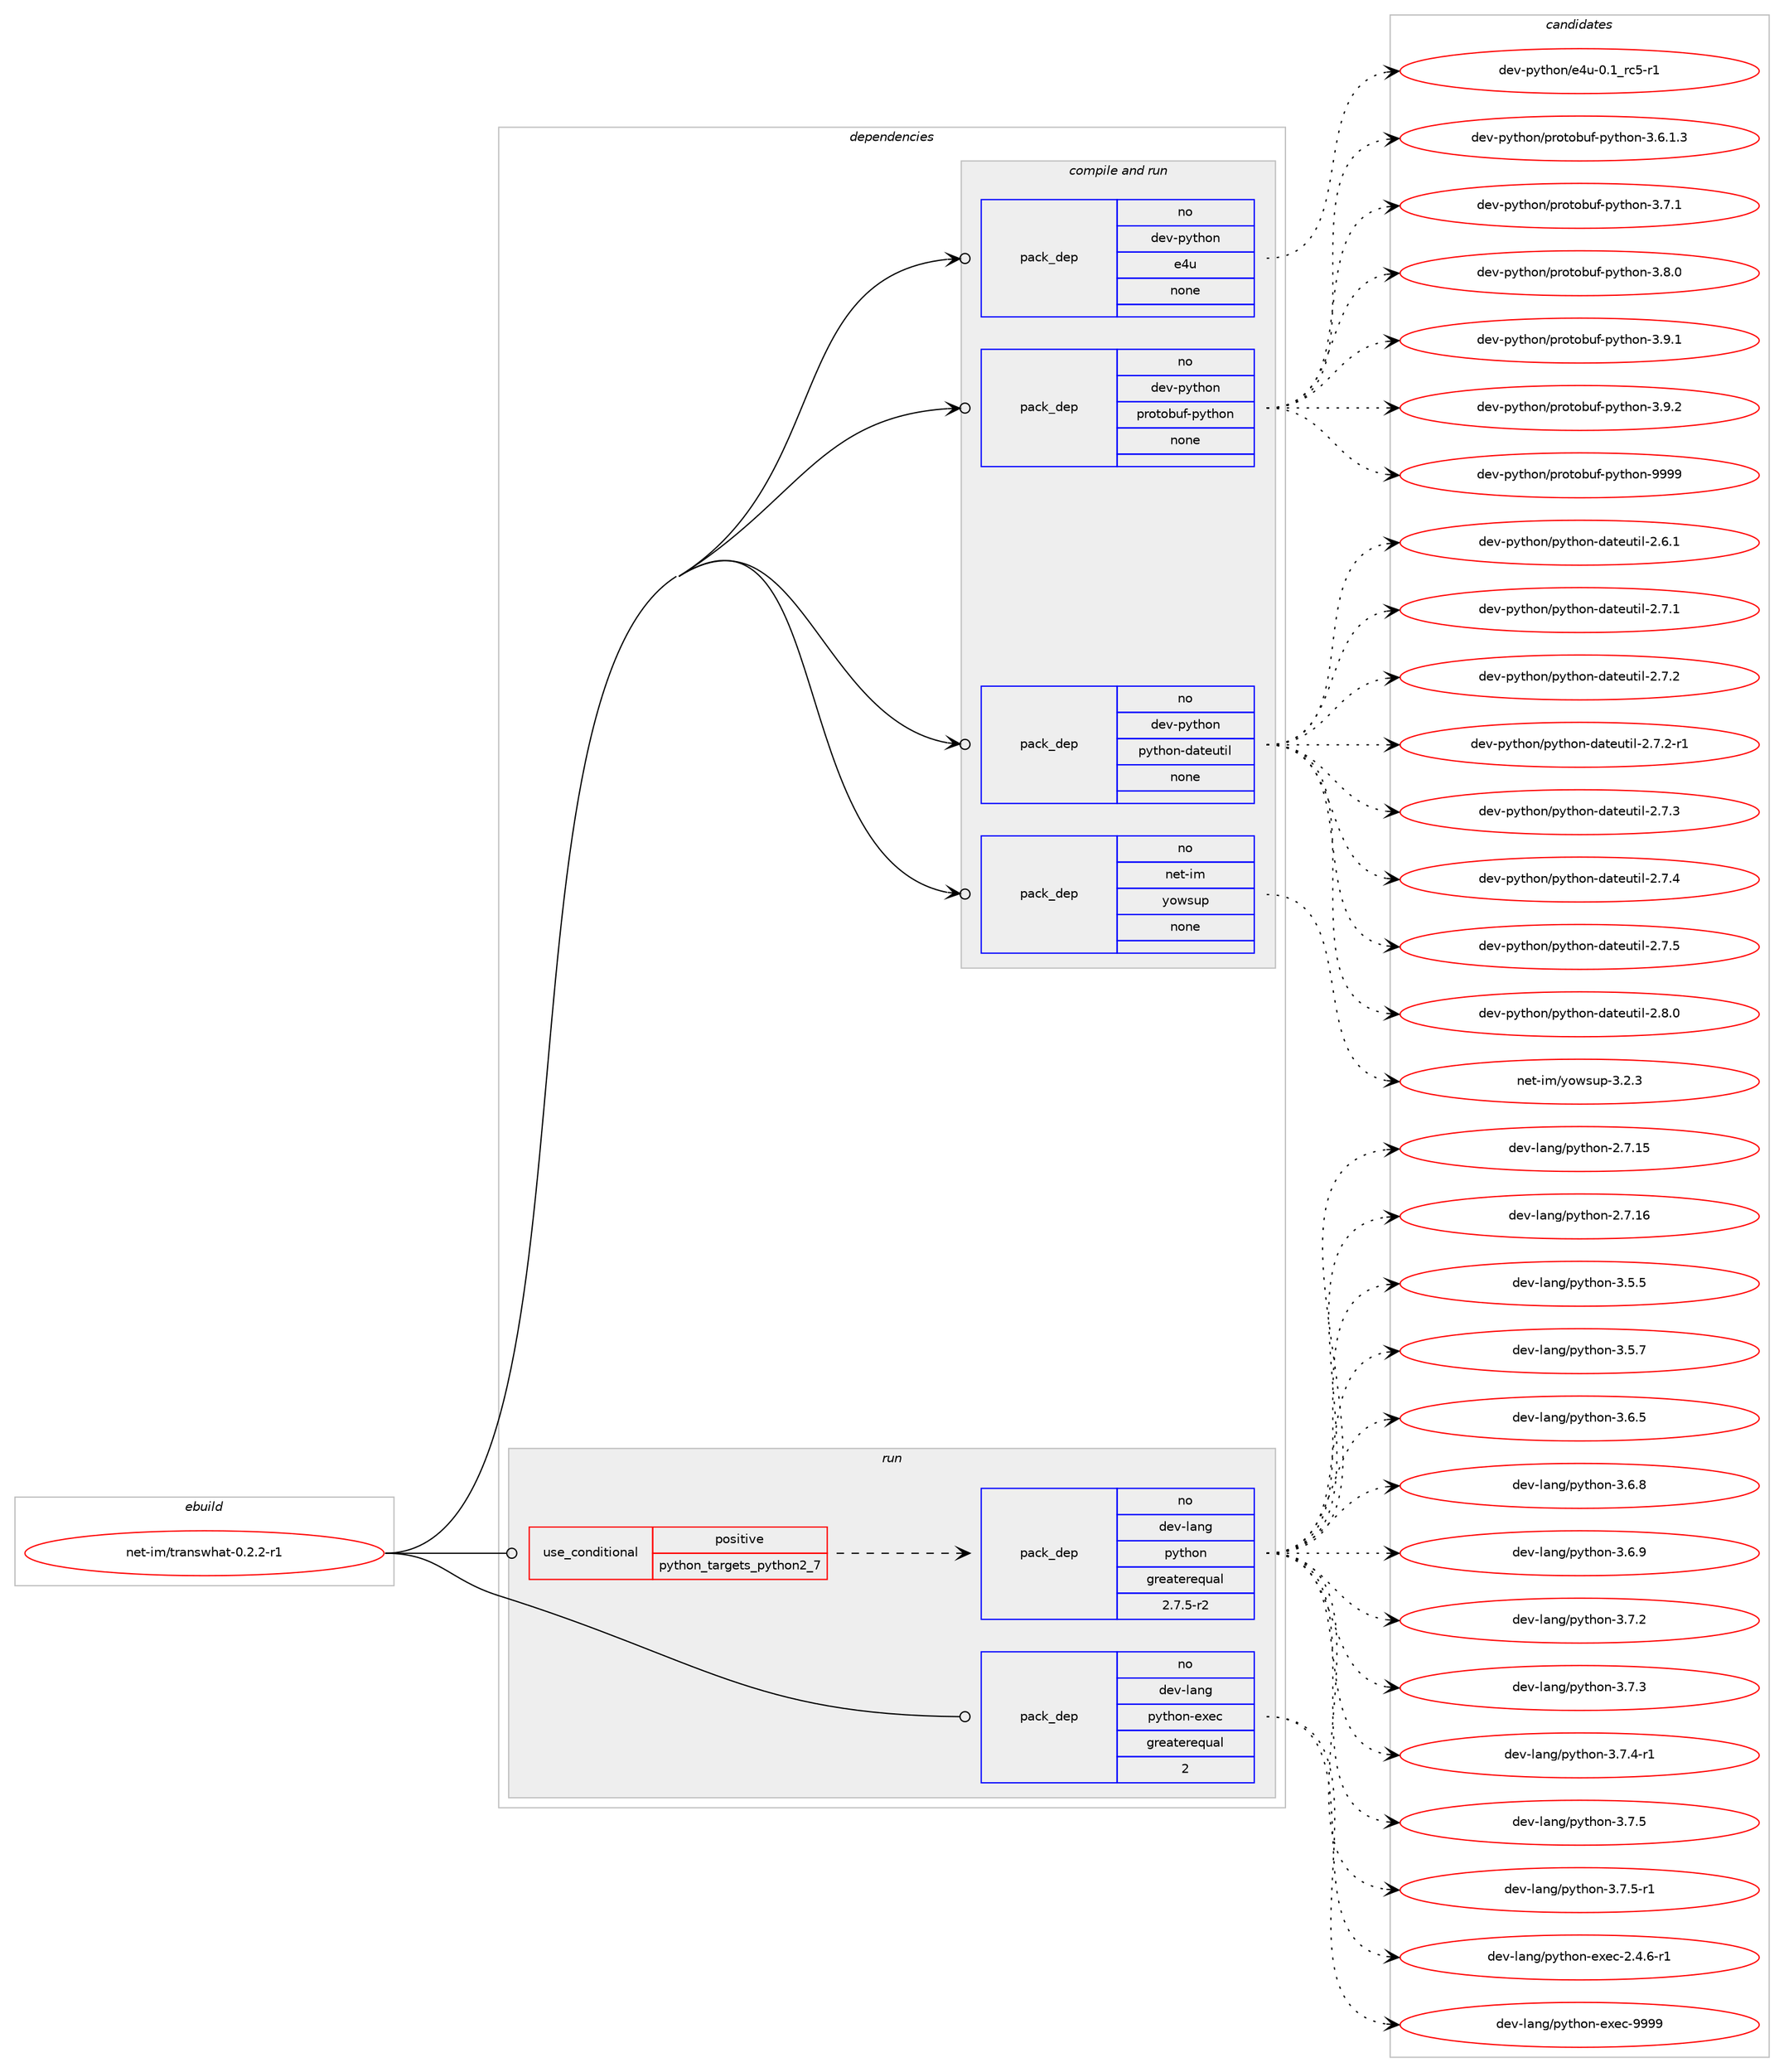 digraph prolog {

# *************
# Graph options
# *************

newrank=true;
concentrate=true;
compound=true;
graph [rankdir=LR,fontname=Helvetica,fontsize=10,ranksep=1.5];#, ranksep=2.5, nodesep=0.2];
edge  [arrowhead=vee];
node  [fontname=Helvetica,fontsize=10];

# **********
# The ebuild
# **********

subgraph cluster_leftcol {
color=gray;
rank=same;
label=<<i>ebuild</i>>;
id [label="net-im/transwhat-0.2.2-r1", color=red, width=4, href="../net-im/transwhat-0.2.2-r1.svg"];
}

# ****************
# The dependencies
# ****************

subgraph cluster_midcol {
color=gray;
label=<<i>dependencies</i>>;
subgraph cluster_compile {
fillcolor="#eeeeee";
style=filled;
label=<<i>compile</i>>;
}
subgraph cluster_compileandrun {
fillcolor="#eeeeee";
style=filled;
label=<<i>compile and run</i>>;
subgraph pack608668 {
dependency823703 [label=<<TABLE BORDER="0" CELLBORDER="1" CELLSPACING="0" CELLPADDING="4" WIDTH="220"><TR><TD ROWSPAN="6" CELLPADDING="30">pack_dep</TD></TR><TR><TD WIDTH="110">no</TD></TR><TR><TD>dev-python</TD></TR><TR><TD>e4u</TD></TR><TR><TD>none</TD></TR><TR><TD></TD></TR></TABLE>>, shape=none, color=blue];
}
id:e -> dependency823703:w [weight=20,style="solid",arrowhead="odotvee"];
subgraph pack608669 {
dependency823704 [label=<<TABLE BORDER="0" CELLBORDER="1" CELLSPACING="0" CELLPADDING="4" WIDTH="220"><TR><TD ROWSPAN="6" CELLPADDING="30">pack_dep</TD></TR><TR><TD WIDTH="110">no</TD></TR><TR><TD>dev-python</TD></TR><TR><TD>protobuf-python</TD></TR><TR><TD>none</TD></TR><TR><TD></TD></TR></TABLE>>, shape=none, color=blue];
}
id:e -> dependency823704:w [weight=20,style="solid",arrowhead="odotvee"];
subgraph pack608670 {
dependency823705 [label=<<TABLE BORDER="0" CELLBORDER="1" CELLSPACING="0" CELLPADDING="4" WIDTH="220"><TR><TD ROWSPAN="6" CELLPADDING="30">pack_dep</TD></TR><TR><TD WIDTH="110">no</TD></TR><TR><TD>dev-python</TD></TR><TR><TD>python-dateutil</TD></TR><TR><TD>none</TD></TR><TR><TD></TD></TR></TABLE>>, shape=none, color=blue];
}
id:e -> dependency823705:w [weight=20,style="solid",arrowhead="odotvee"];
subgraph pack608671 {
dependency823706 [label=<<TABLE BORDER="0" CELLBORDER="1" CELLSPACING="0" CELLPADDING="4" WIDTH="220"><TR><TD ROWSPAN="6" CELLPADDING="30">pack_dep</TD></TR><TR><TD WIDTH="110">no</TD></TR><TR><TD>net-im</TD></TR><TR><TD>yowsup</TD></TR><TR><TD>none</TD></TR><TR><TD></TD></TR></TABLE>>, shape=none, color=blue];
}
id:e -> dependency823706:w [weight=20,style="solid",arrowhead="odotvee"];
}
subgraph cluster_run {
fillcolor="#eeeeee";
style=filled;
label=<<i>run</i>>;
subgraph cond200623 {
dependency823707 [label=<<TABLE BORDER="0" CELLBORDER="1" CELLSPACING="0" CELLPADDING="4"><TR><TD ROWSPAN="3" CELLPADDING="10">use_conditional</TD></TR><TR><TD>positive</TD></TR><TR><TD>python_targets_python2_7</TD></TR></TABLE>>, shape=none, color=red];
subgraph pack608672 {
dependency823708 [label=<<TABLE BORDER="0" CELLBORDER="1" CELLSPACING="0" CELLPADDING="4" WIDTH="220"><TR><TD ROWSPAN="6" CELLPADDING="30">pack_dep</TD></TR><TR><TD WIDTH="110">no</TD></TR><TR><TD>dev-lang</TD></TR><TR><TD>python</TD></TR><TR><TD>greaterequal</TD></TR><TR><TD>2.7.5-r2</TD></TR></TABLE>>, shape=none, color=blue];
}
dependency823707:e -> dependency823708:w [weight=20,style="dashed",arrowhead="vee"];
}
id:e -> dependency823707:w [weight=20,style="solid",arrowhead="odot"];
subgraph pack608673 {
dependency823709 [label=<<TABLE BORDER="0" CELLBORDER="1" CELLSPACING="0" CELLPADDING="4" WIDTH="220"><TR><TD ROWSPAN="6" CELLPADDING="30">pack_dep</TD></TR><TR><TD WIDTH="110">no</TD></TR><TR><TD>dev-lang</TD></TR><TR><TD>python-exec</TD></TR><TR><TD>greaterequal</TD></TR><TR><TD>2</TD></TR></TABLE>>, shape=none, color=blue];
}
id:e -> dependency823709:w [weight=20,style="solid",arrowhead="odot"];
}
}

# **************
# The candidates
# **************

subgraph cluster_choices {
rank=same;
color=gray;
label=<<i>candidates</i>>;

subgraph choice608668 {
color=black;
nodesep=1;
choice100101118451121211161041111104710152117454846499511499534511449 [label="dev-python/e4u-0.1_rc5-r1", color=red, width=4,href="../dev-python/e4u-0.1_rc5-r1.svg"];
dependency823703:e -> choice100101118451121211161041111104710152117454846499511499534511449:w [style=dotted,weight="100"];
}
subgraph choice608669 {
color=black;
nodesep=1;
choice100101118451121211161041111104711211411111611198117102451121211161041111104551465446494651 [label="dev-python/protobuf-python-3.6.1.3", color=red, width=4,href="../dev-python/protobuf-python-3.6.1.3.svg"];
choice10010111845112121116104111110471121141111161119811710245112121116104111110455146554649 [label="dev-python/protobuf-python-3.7.1", color=red, width=4,href="../dev-python/protobuf-python-3.7.1.svg"];
choice10010111845112121116104111110471121141111161119811710245112121116104111110455146564648 [label="dev-python/protobuf-python-3.8.0", color=red, width=4,href="../dev-python/protobuf-python-3.8.0.svg"];
choice10010111845112121116104111110471121141111161119811710245112121116104111110455146574649 [label="dev-python/protobuf-python-3.9.1", color=red, width=4,href="../dev-python/protobuf-python-3.9.1.svg"];
choice10010111845112121116104111110471121141111161119811710245112121116104111110455146574650 [label="dev-python/protobuf-python-3.9.2", color=red, width=4,href="../dev-python/protobuf-python-3.9.2.svg"];
choice100101118451121211161041111104711211411111611198117102451121211161041111104557575757 [label="dev-python/protobuf-python-9999", color=red, width=4,href="../dev-python/protobuf-python-9999.svg"];
dependency823704:e -> choice100101118451121211161041111104711211411111611198117102451121211161041111104551465446494651:w [style=dotted,weight="100"];
dependency823704:e -> choice10010111845112121116104111110471121141111161119811710245112121116104111110455146554649:w [style=dotted,weight="100"];
dependency823704:e -> choice10010111845112121116104111110471121141111161119811710245112121116104111110455146564648:w [style=dotted,weight="100"];
dependency823704:e -> choice10010111845112121116104111110471121141111161119811710245112121116104111110455146574649:w [style=dotted,weight="100"];
dependency823704:e -> choice10010111845112121116104111110471121141111161119811710245112121116104111110455146574650:w [style=dotted,weight="100"];
dependency823704:e -> choice100101118451121211161041111104711211411111611198117102451121211161041111104557575757:w [style=dotted,weight="100"];
}
subgraph choice608670 {
color=black;
nodesep=1;
choice10010111845112121116104111110471121211161041111104510097116101117116105108455046544649 [label="dev-python/python-dateutil-2.6.1", color=red, width=4,href="../dev-python/python-dateutil-2.6.1.svg"];
choice10010111845112121116104111110471121211161041111104510097116101117116105108455046554649 [label="dev-python/python-dateutil-2.7.1", color=red, width=4,href="../dev-python/python-dateutil-2.7.1.svg"];
choice10010111845112121116104111110471121211161041111104510097116101117116105108455046554650 [label="dev-python/python-dateutil-2.7.2", color=red, width=4,href="../dev-python/python-dateutil-2.7.2.svg"];
choice100101118451121211161041111104711212111610411111045100971161011171161051084550465546504511449 [label="dev-python/python-dateutil-2.7.2-r1", color=red, width=4,href="../dev-python/python-dateutil-2.7.2-r1.svg"];
choice10010111845112121116104111110471121211161041111104510097116101117116105108455046554651 [label="dev-python/python-dateutil-2.7.3", color=red, width=4,href="../dev-python/python-dateutil-2.7.3.svg"];
choice10010111845112121116104111110471121211161041111104510097116101117116105108455046554652 [label="dev-python/python-dateutil-2.7.4", color=red, width=4,href="../dev-python/python-dateutil-2.7.4.svg"];
choice10010111845112121116104111110471121211161041111104510097116101117116105108455046554653 [label="dev-python/python-dateutil-2.7.5", color=red, width=4,href="../dev-python/python-dateutil-2.7.5.svg"];
choice10010111845112121116104111110471121211161041111104510097116101117116105108455046564648 [label="dev-python/python-dateutil-2.8.0", color=red, width=4,href="../dev-python/python-dateutil-2.8.0.svg"];
dependency823705:e -> choice10010111845112121116104111110471121211161041111104510097116101117116105108455046544649:w [style=dotted,weight="100"];
dependency823705:e -> choice10010111845112121116104111110471121211161041111104510097116101117116105108455046554649:w [style=dotted,weight="100"];
dependency823705:e -> choice10010111845112121116104111110471121211161041111104510097116101117116105108455046554650:w [style=dotted,weight="100"];
dependency823705:e -> choice100101118451121211161041111104711212111610411111045100971161011171161051084550465546504511449:w [style=dotted,weight="100"];
dependency823705:e -> choice10010111845112121116104111110471121211161041111104510097116101117116105108455046554651:w [style=dotted,weight="100"];
dependency823705:e -> choice10010111845112121116104111110471121211161041111104510097116101117116105108455046554652:w [style=dotted,weight="100"];
dependency823705:e -> choice10010111845112121116104111110471121211161041111104510097116101117116105108455046554653:w [style=dotted,weight="100"];
dependency823705:e -> choice10010111845112121116104111110471121211161041111104510097116101117116105108455046564648:w [style=dotted,weight="100"];
}
subgraph choice608671 {
color=black;
nodesep=1;
choice1101011164510510947121111119115117112455146504651 [label="net-im/yowsup-3.2.3", color=red, width=4,href="../net-im/yowsup-3.2.3.svg"];
dependency823706:e -> choice1101011164510510947121111119115117112455146504651:w [style=dotted,weight="100"];
}
subgraph choice608672 {
color=black;
nodesep=1;
choice10010111845108971101034711212111610411111045504655464953 [label="dev-lang/python-2.7.15", color=red, width=4,href="../dev-lang/python-2.7.15.svg"];
choice10010111845108971101034711212111610411111045504655464954 [label="dev-lang/python-2.7.16", color=red, width=4,href="../dev-lang/python-2.7.16.svg"];
choice100101118451089711010347112121116104111110455146534653 [label="dev-lang/python-3.5.5", color=red, width=4,href="../dev-lang/python-3.5.5.svg"];
choice100101118451089711010347112121116104111110455146534655 [label="dev-lang/python-3.5.7", color=red, width=4,href="../dev-lang/python-3.5.7.svg"];
choice100101118451089711010347112121116104111110455146544653 [label="dev-lang/python-3.6.5", color=red, width=4,href="../dev-lang/python-3.6.5.svg"];
choice100101118451089711010347112121116104111110455146544656 [label="dev-lang/python-3.6.8", color=red, width=4,href="../dev-lang/python-3.6.8.svg"];
choice100101118451089711010347112121116104111110455146544657 [label="dev-lang/python-3.6.9", color=red, width=4,href="../dev-lang/python-3.6.9.svg"];
choice100101118451089711010347112121116104111110455146554650 [label="dev-lang/python-3.7.2", color=red, width=4,href="../dev-lang/python-3.7.2.svg"];
choice100101118451089711010347112121116104111110455146554651 [label="dev-lang/python-3.7.3", color=red, width=4,href="../dev-lang/python-3.7.3.svg"];
choice1001011184510897110103471121211161041111104551465546524511449 [label="dev-lang/python-3.7.4-r1", color=red, width=4,href="../dev-lang/python-3.7.4-r1.svg"];
choice100101118451089711010347112121116104111110455146554653 [label="dev-lang/python-3.7.5", color=red, width=4,href="../dev-lang/python-3.7.5.svg"];
choice1001011184510897110103471121211161041111104551465546534511449 [label="dev-lang/python-3.7.5-r1", color=red, width=4,href="../dev-lang/python-3.7.5-r1.svg"];
dependency823708:e -> choice10010111845108971101034711212111610411111045504655464953:w [style=dotted,weight="100"];
dependency823708:e -> choice10010111845108971101034711212111610411111045504655464954:w [style=dotted,weight="100"];
dependency823708:e -> choice100101118451089711010347112121116104111110455146534653:w [style=dotted,weight="100"];
dependency823708:e -> choice100101118451089711010347112121116104111110455146534655:w [style=dotted,weight="100"];
dependency823708:e -> choice100101118451089711010347112121116104111110455146544653:w [style=dotted,weight="100"];
dependency823708:e -> choice100101118451089711010347112121116104111110455146544656:w [style=dotted,weight="100"];
dependency823708:e -> choice100101118451089711010347112121116104111110455146544657:w [style=dotted,weight="100"];
dependency823708:e -> choice100101118451089711010347112121116104111110455146554650:w [style=dotted,weight="100"];
dependency823708:e -> choice100101118451089711010347112121116104111110455146554651:w [style=dotted,weight="100"];
dependency823708:e -> choice1001011184510897110103471121211161041111104551465546524511449:w [style=dotted,weight="100"];
dependency823708:e -> choice100101118451089711010347112121116104111110455146554653:w [style=dotted,weight="100"];
dependency823708:e -> choice1001011184510897110103471121211161041111104551465546534511449:w [style=dotted,weight="100"];
}
subgraph choice608673 {
color=black;
nodesep=1;
choice10010111845108971101034711212111610411111045101120101994550465246544511449 [label="dev-lang/python-exec-2.4.6-r1", color=red, width=4,href="../dev-lang/python-exec-2.4.6-r1.svg"];
choice10010111845108971101034711212111610411111045101120101994557575757 [label="dev-lang/python-exec-9999", color=red, width=4,href="../dev-lang/python-exec-9999.svg"];
dependency823709:e -> choice10010111845108971101034711212111610411111045101120101994550465246544511449:w [style=dotted,weight="100"];
dependency823709:e -> choice10010111845108971101034711212111610411111045101120101994557575757:w [style=dotted,weight="100"];
}
}

}
